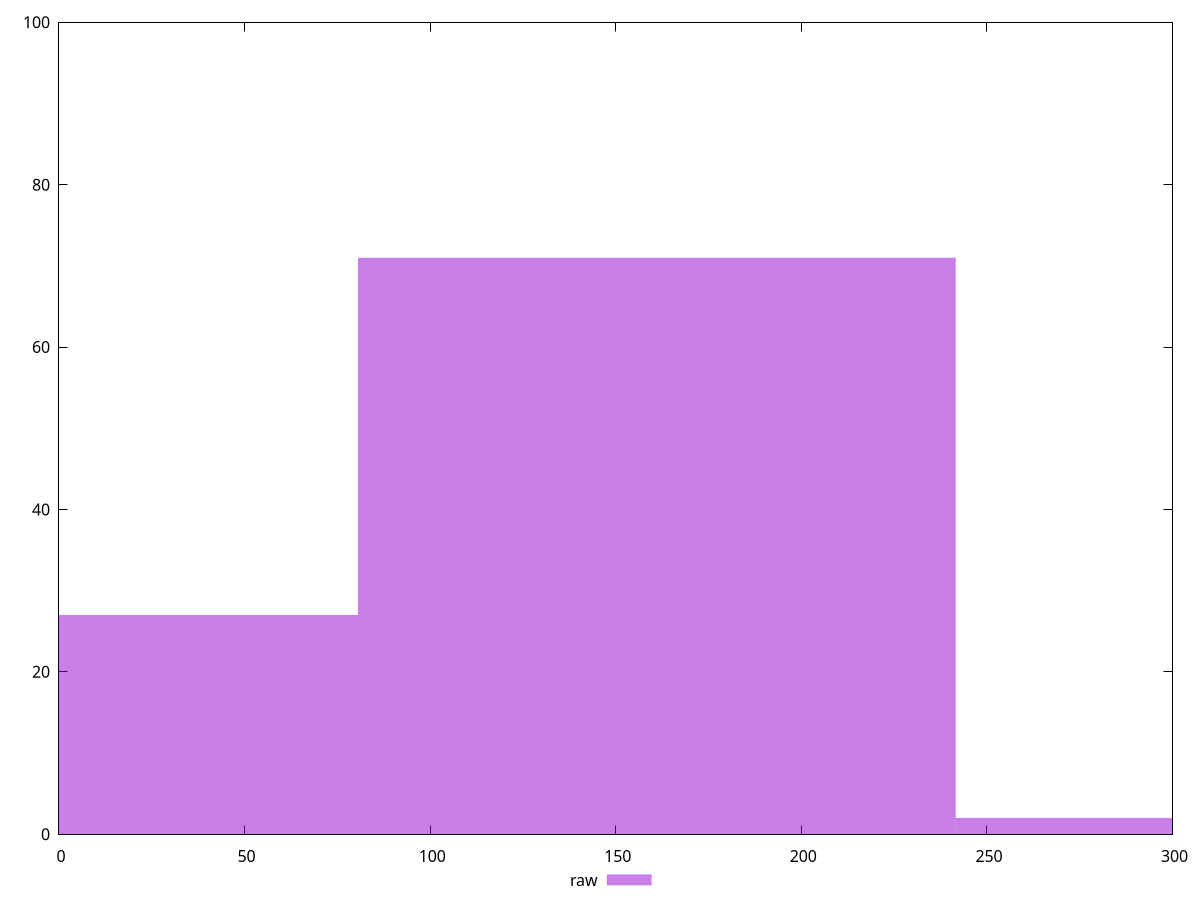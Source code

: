 reset

$raw <<EOF
161.06017387833367 71
0 27
322.12034775666734 2
EOF

set key outside below
set boxwidth 161.06017387833367
set xrange [0:300]
set yrange [0:100]
set trange [0:100]
set style fill transparent solid 0.5 noborder
set terminal svg size 640, 490 enhanced background rgb 'white'
set output "report_00025_2021-02-22T21:38:55.199Z/unused-css-rules/samples/pages+cached/raw/histogram.svg"

plot $raw title "raw" with boxes

reset
